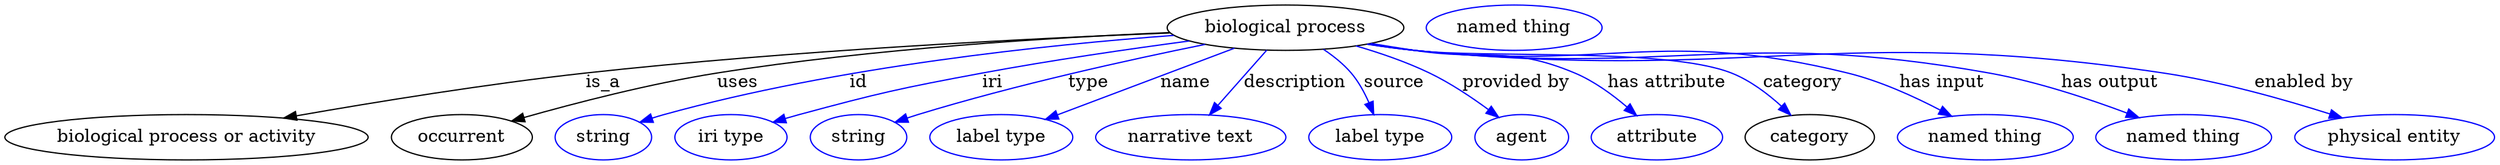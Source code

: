 digraph {
	graph [bb="0,0,1607.5,123"];
	node [label="\N"];
	"biological process"	[height=0.5,
		label="biological process",
		pos="826.09,105",
		width=2.0762];
	"biological process or activity"	[height=0.5,
		pos="113.09,18",
		width=3.1414];
	"biological process" -> "biological process or activity"	[label=is_a,
		lp="382.09,61.5",
		pos="e,175.06,33.082 752.93,100.96 662.8,96.617 505.15,87.086 371.09,69 307.82,60.465 236.64,46.323 185.1,35.253"];
	occurrent	[height=0.5,
		pos="288.09,18",
		width=1.2277];
	"biological process" -> occurrent	[label=uses,
		lp="470.09,61.5",
		pos="e,320.2,30.568 752.93,100.93 678.28,96.884 559.34,87.934 458.09,69 413.5,60.662 363.88,45.342 329.82,33.849"];
	id	[color=blue,
		height=0.5,
		label=string,
		pos="381.09,18",
		width=0.84854];
	"biological process" -> id	[color=blue,
		label=id,
		lp="546.59,61.5",
		pos="e,404.54,29.713 755.72,98.808 673.66,91.252 534.76,73.77 421.09,36 418.71,35.209 416.27,34.336 413.83,33.417",
		style=solid];
	iri	[color=blue,
		height=0.5,
		label="iri type",
		pos="466.09,18",
		width=1.011];
	"biological process" -> iri	[color=blue,
		label=iri,
		lp="638.59,61.5",
		pos="e,493.55,29.846 765.08,94.405 726.74,88.026 676.32,79.001 632.09,69 577.72,56.706 564.11,53.202 511.09,36 508.5,35.159 505.84,34.257 \
503.16,33.322",
		style=solid];
	type	[color=blue,
		height=0.5,
		label=string,
		pos="551.09,18",
		width=0.84854];
	"biological process" -> type	[color=blue,
		label=type,
		lp="699.09,61.5",
		pos="e,575.05,29.642 775.46,91.549 727.42,79.22 653.49,58.907 591.09,36 588.88,35.188 586.61,34.322 584.34,33.426",
		style=solid];
	name	[color=blue,
		height=0.5,
		label="label type",
		pos="645.09,18",
		width=1.2638];
	"biological process" -> name	[color=blue,
		label=name,
		lp="762.59,61.5",
		pos="e,673.17,32.186 793.31,88.607 762.07,73.933 715.06,51.86 682.39,36.519",
		style=solid];
	description	[color=blue,
		height=0.5,
		label="narrative text",
		pos="766.09,18",
		width=1.6068];
	"biological process" -> description	[color=blue,
		label=description,
		lp="830.59,61.5",
		pos="e,777.92,35.758 814.24,87.207 805.52,74.866 793.54,57.894 783.71,43.967",
		style=solid];
	source	[color=blue,
		height=0.5,
		label="label type",
		pos="887.09,18",
		width=1.2638];
	"biological process" -> source	[color=blue,
		label=source,
		lp="892.09,61.5",
		pos="e,881.6,36.158 847.55,87.657 853.76,82.205 860.18,75.778 865.09,69 870.23,61.902 874.53,53.412 877.92,45.461",
		style=solid];
	"provided by"	[color=blue,
		height=0.5,
		label=agent,
		pos="980.09,18",
		width=0.83048];
	"biological process" -> "provided by"	[color=blue,
		label="provided by",
		lp="970.09,61.5",
		pos="e,963.87,33.274 867.9,90.015 882.88,84.325 899.62,77.157 914.09,69 928.84,60.682 943.99,49.43 956.05,39.707",
		style=solid];
	"has attribute"	[color=blue,
		height=0.5,
		label=attribute,
		pos="1068.1,18",
		width=1.1193];
	"biological process" -> "has attribute"	[color=blue,
		label="has attribute",
		lp="1064.6,61.5",
		pos="e,1053.1,35.04 881.19,92.716 890.82,90.782 900.74,88.813 910.09,87 953.13,78.651 967.33,87.48 1007.1,69 1021.3,62.406 1035,51.737 \
1045.7,41.944",
		style=solid];
	category	[height=0.5,
		pos="1167.1,18",
		width=1.1374];
	"biological process" -> category	[color=blue,
		label=category,
		lp="1151.6,61.5",
		pos="e,1151.9,34.789 879.71,92.265 889.77,90.314 900.23,88.456 910.09,87 994.88,74.482 1022.3,100.36 1102.1,69 1117.7,62.863 1132.7,51.785 \
1144.4,41.614",
		style=solid];
	"has input"	[color=blue,
		height=0.5,
		label="named thing",
		pos="1281.1,18",
		width=1.5346];
	"biological process" -> "has input"	[color=blue,
		label="has input",
		lp="1242.1,61.5",
		pos="e,1256.6,34.401 878.78,92.223 889.12,90.228 899.91,88.364 910.09,87 1028.9,71.081 1063.3,99.954 1179.1,69 1203.3,62.535 1228.5,50.193 \
1247.9,39.389",
		style=solid];
	"has output"	[color=blue,
		height=0.5,
		label="named thing",
		pos="1409.1,18",
		width=1.5346];
	"biological process" -> "has output"	[color=blue,
		label="has output",
		lp="1350.6,61.5",
		pos="e,1378.6,33.031 878.77,92.084 889.11,90.101 899.9,88.277 910.09,87 1069.5,67.011 1113.6,100.71 1271.1,69 1305.1,62.145 1342,48.421 \
1369.1,37.083",
		style=solid];
	"enabled by"	[color=blue,
		height=0.5,
		label="physical entity",
		pos="1545.1,18",
		width=1.7332];
	"biological process" -> "enabled by"	[color=blue,
		label="enabled by",
		lp="1472.1,61.5",
		pos="e,1509.7,32.863 878.3,92.074 888.78,90.066 899.75,88.235 910.09,87 1119,62.054 1175.7,104.32 1383.1,69 1423.6,62.103 1468.1,47.865 \
1500.2,36.341",
		style=solid];
	"named thing_category"	[color=blue,
		height=0.5,
		label="named thing",
		pos="974.09,105",
		width=1.5346];
}
